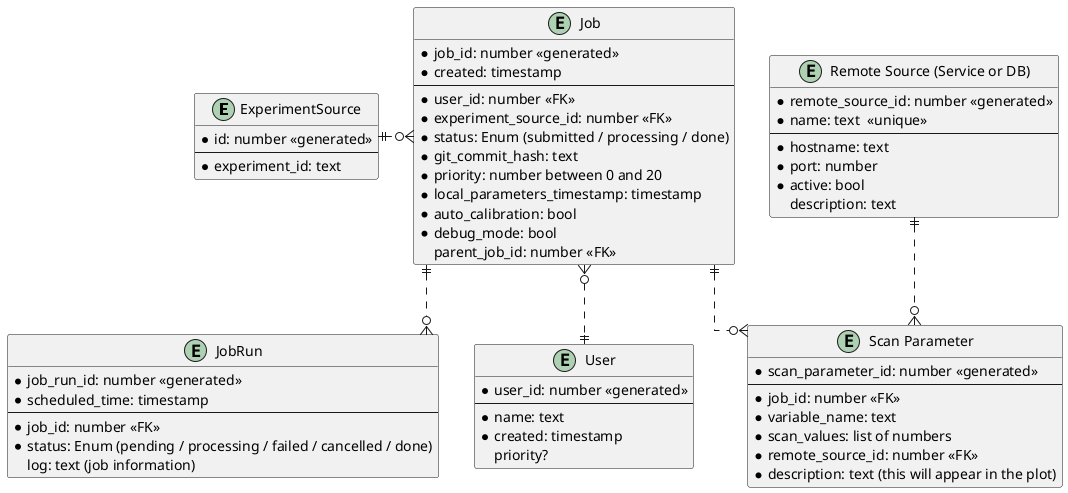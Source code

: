 @startuml
skinparam linetype ortho

entity "ExperimentSource" as experiment {
    *id: number <<generated>>
    ---
    *experiment_id: text
}

entity "Job" as job {
    *job_id: number <<generated>>
    *created: timestamp
    ---
    *user_id: number <<FK>>
    *experiment_source_id: number <<FK>>
    *status: Enum (submitted / processing / done)
    *git_commit_hash: text
    *priority: number between 0 and 20
    *local_parameters_timestamp: timestamp
    *auto_calibration: bool
    *debug_mode: bool
    parent_job_id: number <<FK>>
}

entity "JobRun" as job_run {
    *job_run_id: number <<generated>>
    *scheduled_time: timestamp
    ---
    *job_id: number <<FK>>
    *status: Enum (pending / processing / failed / cancelled / done)
    log: text (job information)
}

entity "User" as user {
    *user_id: number <<generated>>
    --
    *name: text
    *created: timestamp
    priority?
}

entity "Scan Parameter" as scan_param {
    *scan_parameter_id: number <<generated>>
    --
    *job_id: number <<FK>>
    *variable_name: text
    *scan_values: list of numbers
    *remote_source_id: number <<FK>>
    *description: text (this will appear in the plot)
}

entity "Remote Source (Service or DB)" as remote {
    *remote_source_id: number <<generated>>
    *name: text  <<unique>>
    --
    *hostname: text
    *port: number
    *active: bool
    description: text
}


job }o..|| user
job ||..o{ scan_param
experiment ||.o{ job
job ||..o{ job_run
remote ||..o{ scan_param

@enduml
